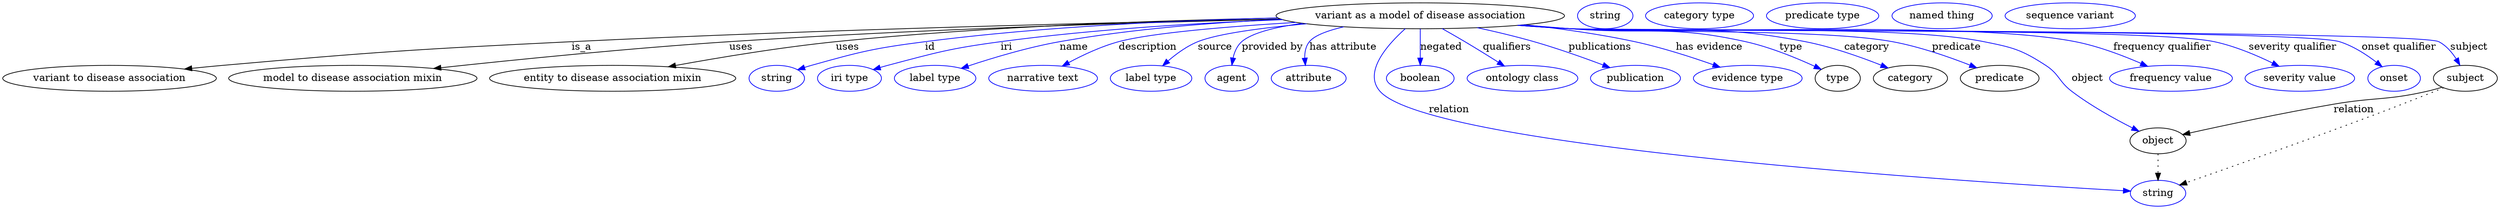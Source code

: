 digraph {
	graph [bb="0,0,3462.4,283"];
	node [label="\N"];
	"variant as a model of disease association"	[height=0.5,
		label="variant as a model of disease association",
		pos="1968.2,265",
		width=5.5606];
	"variant to disease association"	[height=0.5,
		pos="148.19,178",
		width=4.1163];
	"variant as a model of disease association" -> "variant to disease association"	[label=is_a,
		lp="804.19,221.5",
		pos="e,252.43,190.88 1774.2,260.51 1540.7,255.78 1136.6,245.92 790.19,229 574.39,218.46 520.41,214.97 305.19,196 291.45,194.79 277.05,\
193.4 262.78,191.94"];
	"model to disease association mixin"	[height=0.5,
		pos="486.19,178",
		width=4.7843];
	"variant as a model of disease association" -> "model to disease association mixin"	[label=uses,
		lp="1025.7,221.5",
		pos="e,598.51,191.67 1774.7,260.28 1580.9,255.76 1274.1,246.48 1009.2,229 871.75,219.93 714.48,204.16 608.59,192.76"];
	"entity to disease association mixin"	[height=0.5,
		pos="847.19,178",
		width=4.7482];
	"variant as a model of disease association" -> "entity to disease association mixin"	[label=uses,
		lp="1172.7,221.5",
		pos="e,924.63,194.12 1770.8,261.96 1606.1,258.71 1365.3,250.36 1156.2,229 1081,221.33 996.39,207.24 934.72,195.97"];
	id	[color=blue,
		height=0.5,
		label=string,
		pos="1074.2,178",
		width=1.0652];
	"variant as a model of disease association" -> id	[color=blue,
		label=id,
		lp="1287.2,221.5",
		pos="e,1103.2,189.97 1770.6,262.06 1632.7,258.72 1444.6,250.22 1280.2,229 1209,219.82 1191.3,215.35 1122.2,196 1119.1,195.13 1115.9,194.16 \
1112.7,193.14",
		style=solid];
	iri	[color=blue,
		height=0.5,
		label="iri type",
		pos="1175.2,178",
		width=1.2277];
	"variant as a model of disease association" -> iri	[color=blue,
		label=iri,
		lp="1393.2,221.5",
		pos="e,1208.1,190.14 1777.1,259.62 1663,255.24 1515.3,246.49 1385.2,229 1314.5,219.5 1297.1,214.25 1228.2,196 1224.8,195.11 1221.3,194.13 \
1217.9,193.11",
		style=solid];
	name	[color=blue,
		height=0.5,
		label="label type",
		pos="1294.2,178",
		width=1.5707];
	"variant as a model of disease association" -> name	[color=blue,
		label=name,
		lp="1487.2,221.5",
		pos="e,1330.4,191.92 1775.5,260.06 1681.9,255.73 1568.1,246.89 1467.2,229 1423.3,221.22 1374.7,206.62 1340.2,195.2",
		style=solid];
	description	[color=blue,
		height=0.5,
		label="narrative text",
		pos="1444.2,178",
		width=2.0943];
	"variant as a model of disease association" -> description	[color=blue,
		label=description,
		lp="1589.7,221.5",
		pos="e,1470.8,194.98 1795.8,255.84 1701.5,250.14 1594.8,241.33 1549.2,229 1525,222.45 1499.5,210.47 1479.7,199.88",
		style=solid];
	source	[color=blue,
		height=0.5,
		label="label type",
		pos="1594.2,178",
		width=1.5707];
	"variant as a model of disease association" -> source	[color=blue,
		label=source,
		lp="1683.2,221.5",
		pos="e,1610.2,195.41 1810.2,253.88 1749,248.34 1687,240.26 1659.2,229 1644,222.84 1629.3,212.08 1617.7,202.11",
		style=solid];
	"provided by"	[color=blue,
		height=0.5,
		label=agent,
		pos="1706.2,178",
		width=1.0291];
	"variant as a model of disease association" -> "provided by"	[color=blue,
		label="provided by",
		lp="1762.7,221.5",
		pos="e,1706.5,196.34 1804.6,254.58 1767.2,249.4 1734.3,241.39 1720.2,229 1713.6,223.26 1710,214.72 1708.1,206.32",
		style=solid];
	"has attribute"	[color=blue,
		height=0.5,
		label=attribute,
		pos="1813.2,178",
		width=1.4443];
	"variant as a model of disease association" -> "has attribute"	[color=blue,
		label="has attribute",
		lp="1861.2,221.5",
		pos="e,1808.6,196.1 1861.7,249.64 1839.9,244.52 1821.3,237.77 1814.2,229 1809,222.66 1807.5,214.21 1807.7,206.07",
		style=solid];
	relation	[color=blue,
		height=0.5,
		label=string,
		pos="2992.2,18",
		width=1.0652];
	"variant as a model of disease association" -> relation	[color=blue,
		label=relation,
		lp="2008.2,134.5",
		pos="e,2954.4,21.031 1947.4,247.08 1923,225.22 1888.6,186.81 1912.2,160 1981.5,81.082 2743.8,32.952 2944.2,21.604",
		style=solid];
	negated	[color=blue,
		height=0.5,
		label=boolean,
		pos="1968.2,178",
		width=1.2999];
	"variant as a model of disease association" -> negated	[color=blue,
		label=negated,
		lp="1997.2,221.5",
		pos="e,1968.2,196.18 1968.2,246.8 1968.2,235.16 1968.2,219.55 1968.2,206.24",
		style=solid];
	qualifiers	[color=blue,
		height=0.5,
		label="ontology class",
		pos="2109.2,178",
		width=2.1304];
	"variant as a model of disease association" -> qualifiers	[color=blue,
		label=qualifiers,
		lp="2088.7,221.5",
		pos="e,2084.5,195.09 1999,247.04 2009,241.4 2020.1,235.03 2030.2,229 2045.3,219.98 2061.7,209.64 2075.7,200.72",
		style=solid];
	publications	[color=blue,
		height=0.5,
		label=publication,
		pos="2266.2,178",
		width=1.7332];
	"variant as a model of disease association" -> publications	[color=blue,
		label=publications,
		lp="2217.2,221.5",
		pos="e,2230.9,192.98 2047.8,248.39 2073.1,242.9 2100.9,236.27 2126.2,229 2158.4,219.71 2194,206.96 2221.3,196.66",
		style=solid];
	"has evidence"	[color=blue,
		height=0.5,
		label="evidence type",
		pos="2422.2,178",
		width=2.0943];
	"variant as a model of disease association" -> "has evidence"	[color=blue,
		label="has evidence",
		lp="2368.7,221.5",
		pos="e,2383.7,193.53 2113,252.54 2161.7,247.2 2216.1,239.61 2265.2,229 2302.4,220.96 2343.4,207.76 2374.1,196.95",
		style=solid];
	type	[height=0.5,
		pos="2547.2,178",
		width=0.86659];
	"variant as a model of disease association" -> type	[color=blue,
		label=type,
		lp="2482.2,221.5",
		pos="e,2524.3,190.44 2110.8,252.34 2133.3,250.53 2156.4,248.7 2178.2,247 2285.3,238.67 2314.3,252.29 2419.2,229 2453.1,221.48 2489.7,\
206.37 2515.1,194.72",
		style=solid];
	category	[height=0.5,
		pos="2648.2,178",
		width=1.4263];
	"variant as a model of disease association" -> category	[color=blue,
		label=category,
		lp="2587.7,221.5",
		pos="e,2617.3,192.38 2108.5,252.15 2131.8,250.32 2155.7,248.54 2178.2,247 2322.1,237.18 2360.6,256.62 2502.2,229 2538.9,221.83 2579,207.6 \
2607.9,196.14",
		style=solid];
	predicate	[height=0.5,
		pos="2772.2,178",
		width=1.5165];
	"variant as a model of disease association" -> predicate	[color=blue,
		label=predicate,
		lp="2712.2,221.5",
		pos="e,2740.3,192.63 2106.8,251.98 2130.6,250.15 2155.1,248.4 2178.2,247 2277,241.01 2525.9,246.92 2623.2,229 2660.6,222.12 2701.4,207.93 \
2730.8,196.42",
		style=solid];
	object	[height=0.5,
		pos="2992.2,91",
		width=1.0832];
	"variant as a model of disease association" -> object	[color=blue,
		label=object,
		lp="2894.2,178",
		pos="e,2965.7,104.43 2105.7,251.89 2129.8,250.05 2154.7,248.32 2178.2,247 2305.2,239.87 2625.5,254.13 2750.2,229 2790.3,220.91 2801.9,\
218.3 2836.2,196 2855.2,183.68 2854.2,173.7 2872.2,160 2898.7,139.81 2931.9,121.47 2956.6,108.94",
		style=solid];
	"frequency qualifier"	[color=blue,
		height=0.5,
		label="frequency value",
		pos="3010.2,178",
		width=2.3651];
	"variant as a model of disease association" -> "frequency qualifier"	[color=blue,
		label="frequency qualifier",
		lp="2998.2,221.5",
		pos="e,2977.7,194.7 2105.1,251.82 2129.4,249.97 2154.5,248.26 2178.2,247 2333.4,238.73 2724.7,258.75 2877.2,229 2908.7,222.84 2942.6,\
209.99 2968.3,198.86",
		style=solid];
	"severity qualifier"	[color=blue,
		height=0.5,
		label="severity value",
		pos="3189.2,178",
		width=2.1123];
	"variant as a model of disease association" -> "severity qualifier"	[color=blue,
		label="severity qualifier",
		lp="3179.2,221.5",
		pos="e,3160.4,194.76 2104.2,251.78 2128.8,249.91 2154.3,248.21 2178.2,247 2277.2,242 2973.2,249.57 3070.2,229 3098.5,222.99 3128.6,210.31 \
3151.4,199.23",
		style=solid];
	"onset qualifier"	[color=blue,
		height=0.5,
		label=onset,
		pos="3319.2,178",
		width=1.011];
	"variant as a model of disease association" -> "onset qualifier"	[color=blue,
		label="onset qualifier",
		lp="3326.7,221.5",
		pos="e,3302.5,194.26 2103.9,251.73 2128.6,249.87 2154.2,248.17 2178.2,247 2237.3,244.11 3187.6,246.64 3244.2,229 3262.6,223.25 3280.7,\
211.43 3294.5,200.72",
		style=solid];
	subject	[height=0.5,
		pos="3418.2,178",
		width=1.2277];
	"variant as a model of disease association" -> subject	[color=blue,
		label=subject,
		lp="3424.2,221.5",
		pos="e,3410.9,196.23 2103.7,251.72 2128.4,249.84 2154.1,248.16 2178.2,247 2211.6,245.4 3352.5,244.47 3382.2,229 3392.2,223.75 3400.2,\
214.27 3406,204.96",
		style=solid];
	association_type	[color=blue,
		height=0.5,
		label=string,
		pos="2225.2,265",
		width=1.0652];
	association_category	[color=blue,
		height=0.5,
		label="category type",
		pos="2356.2,265",
		width=2.0762];
	"variant to disease association_predicate"	[color=blue,
		height=0.5,
		label="predicate type",
		pos="2527.2,265",
		width=2.1665];
	object -> relation	[pos="e,2992.2,36.029 2992.2,72.813 2992.2,64.789 2992.2,55.047 2992.2,46.069",
		style=dotted];
	"variant to disease association_object"	[color=blue,
		height=0.5,
		label="named thing",
		pos="2693.2,265",
		width=1.9318];
	subject -> relation	[pos="e,3022,29.451 3388,164.84 3362.3,154.56 3324.4,139.55 3291.2,127 3198.6,92.073 3089.1,53.112 3031.7,32.887",
		style=dotted];
	subject -> object	[label=relation,
		lp="3263.2,134.5",
		pos="e,3026.7,99.822 3385.6,165.78 3378.6,163.64 3371.2,161.58 3364.2,160 3307.7,147.26 3292.2,151.84 3235.2,142 3165.4,129.97 3085.1,\
112.79 3036.5,102.02"];
	"variant as a model of disease association_subject"	[color=blue,
		height=0.5,
		label="sequence variant",
		pos="2871.2,265",
		width=2.5095];
}
